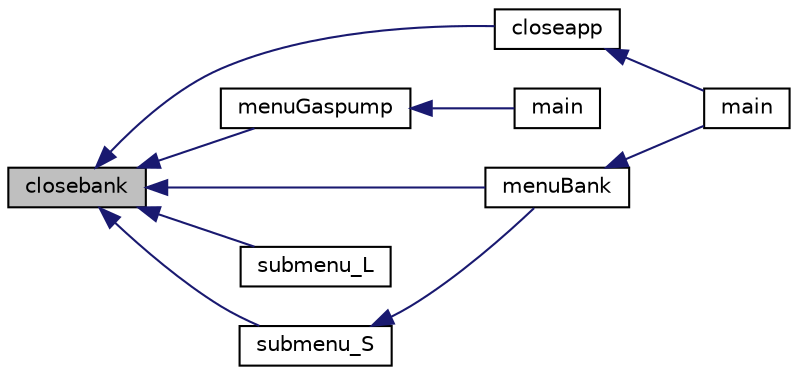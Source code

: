 digraph "closebank"
{
 // INTERACTIVE_SVG=YES
  edge [fontname="Helvetica",fontsize="10",labelfontname="Helvetica",labelfontsize="10"];
  node [fontname="Helvetica",fontsize="10",shape=record];
  rankdir="LR";
  Node1 [label="closebank",height=0.2,width=0.4,color="black", fillcolor="grey75", style="filled" fontcolor="black"];
  Node1 -> Node2 [dir="back",color="midnightblue",fontsize="10",style="solid",fontname="Helvetica"];
  Node2 [label="closeapp",height=0.2,width=0.4,color="black", fillcolor="white", style="filled",URL="$d2/d95/bank_utils_8cpp.html#a2339e910c4770df0300342c2ea10e884"];
  Node2 -> Node3 [dir="back",color="midnightblue",fontsize="10",style="solid",fontname="Helvetica"];
  Node3 [label="main",height=0.2,width=0.4,color="black", fillcolor="white", style="filled",URL="$d7/de1/bank_8cpp.html#a0ddf1224851353fc92bfbff6f499fa97"];
  Node1 -> Node4 [dir="back",color="midnightblue",fontsize="10",style="solid",fontname="Helvetica"];
  Node4 [label="menuBank",height=0.2,width=0.4,color="black", fillcolor="white", style="filled",URL="$d2/d95/bank_utils_8cpp.html#a27f60f9f070d925098569a02b0ddcf09"];
  Node4 -> Node3 [dir="back",color="midnightblue",fontsize="10",style="solid",fontname="Helvetica"];
  Node1 -> Node5 [dir="back",color="midnightblue",fontsize="10",style="solid",fontname="Helvetica"];
  Node5 [label="menuGaspump",height=0.2,width=0.4,color="black", fillcolor="white", style="filled",URL="$d0/d1b/gaspump_8cpp.html#a84c358c169c3cc38bbbc5cf00c904bc1"];
  Node5 -> Node6 [dir="back",color="midnightblue",fontsize="10",style="solid",fontname="Helvetica"];
  Node6 [label="main",height=0.2,width=0.4,color="black", fillcolor="white", style="filled",URL="$d0/dbc/automate_8cpp.html#a3c04138a5bfe5d72780bb7e82a18e627"];
  Node1 -> Node7 [dir="back",color="midnightblue",fontsize="10",style="solid",fontname="Helvetica"];
  Node7 [label="submenu_L",height=0.2,width=0.4,color="black", fillcolor="white", style="filled",URL="$d0/d1b/gaspump_8cpp.html#ae530f132aaa8550f0e5398c0381cb60c"];
  Node1 -> Node8 [dir="back",color="midnightblue",fontsize="10",style="solid",fontname="Helvetica"];
  Node8 [label="submenu_S",height=0.2,width=0.4,color="black", fillcolor="white", style="filled",URL="$d2/d95/bank_utils_8cpp.html#ae9286ef6e2af70d6ca5e302c60d6d54c"];
  Node8 -> Node4 [dir="back",color="midnightblue",fontsize="10",style="solid",fontname="Helvetica"];
}
